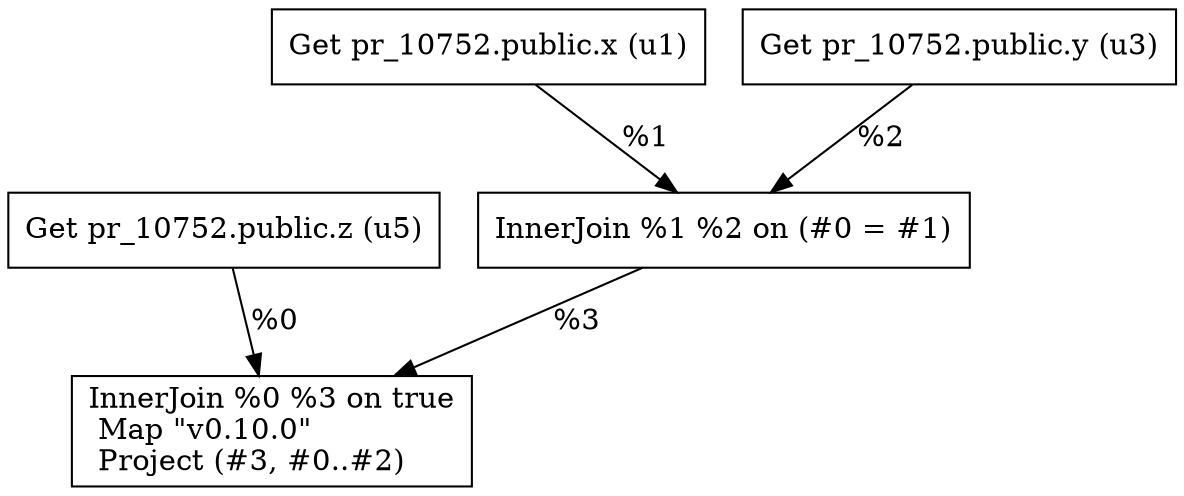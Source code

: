 digraph G {
    node0 [shape = record, label=" Get pr_10752.public.z (u5)\l"]
    node1 [shape = record, label=" Get pr_10752.public.x (u1)\l"]
    node2 [shape = record, label=" Get pr_10752.public.y (u3)\l"]
    node3 [shape = record, label=" InnerJoin %1 %2 on (#0 = #1)\l"]
    node4 [shape = record, label=" InnerJoin %0 %3 on true\l Map \"v0.10.0\"\l Project (#3, #0..#2)\l"]
    node2 -> node3 [label = "%2\l"]
    node1 -> node3 [label = "%1\l"]
    node0 -> node4 [label = "%0\l"]
    node3 -> node4 [label = "%3\l"]
}
